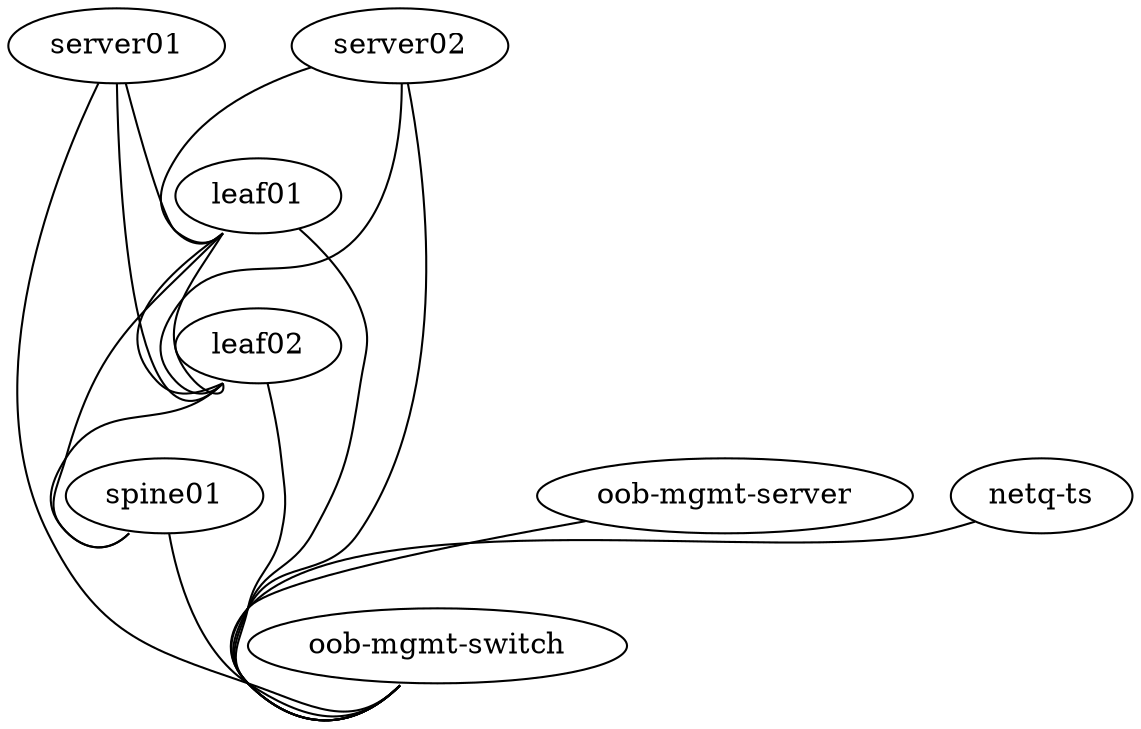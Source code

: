 graph vx {

 # Leaf to Spine Connections
 "leaf01":"swp51" -- "spine01":"swp1"
 "leaf02":"swp51" -- "spine01":"swp2"

 # Leaf Peerlink Connections
 "leaf01":"swp49" -- "leaf02":"swp49"
 "leaf01":"swp50" -- "leaf02":"swp50"
 
 # Server to Leaf Connections
 "server01":"eth1" -- "leaf01":"swp1"
 "server01":"eth2" -- "leaf02":"swp1"
 "server02":"eth1" -- "leaf01":"swp2"
 "server02":"eth2" -- "leaf02":"swp2"

 # Management Network
 "oob-mgmt-server":"eth1" -- "oob-mgmt-switch":"swp1"
 "server01":"eth0" -- "oob-mgmt-switch":"swp2"
 "server02":"eth0" -- "oob-mgmt-switch":"swp3"
 "leaf01":"eth0" -- "oob-mgmt-switch":"swp4"
 "leaf02":"eth0" -- "oob-mgmt-switch":"swp5"
 "spine01":"eth0" -- "oob-mgmt-switch":"swp6"
 "netq-ts":"eth0" -- "oob-mgmt-switch":"swp7"
}

